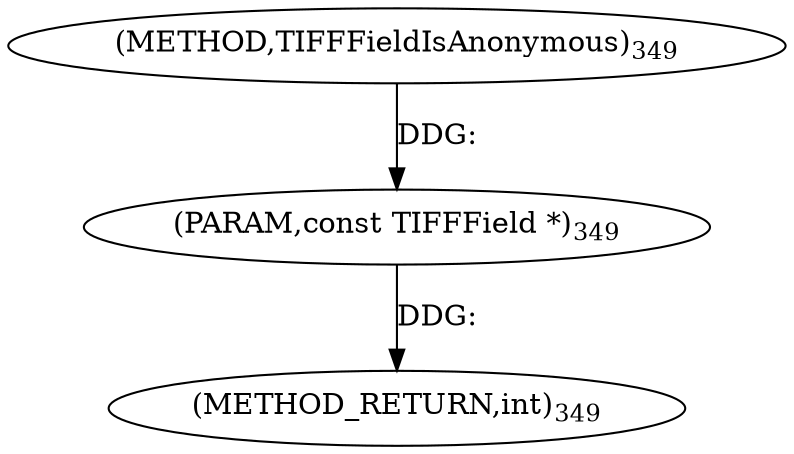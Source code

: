 digraph "TIFFFieldIsAnonymous" {  
"8467" [label = <(METHOD,TIFFFieldIsAnonymous)<SUB>349</SUB>> ]
"8469" [label = <(METHOD_RETURN,int)<SUB>349</SUB>> ]
"8468" [label = <(PARAM,const TIFFField *)<SUB>349</SUB>> ]
  "8468" -> "8469"  [ label = "DDG: "] 
  "8467" -> "8468"  [ label = "DDG: "] 
}
